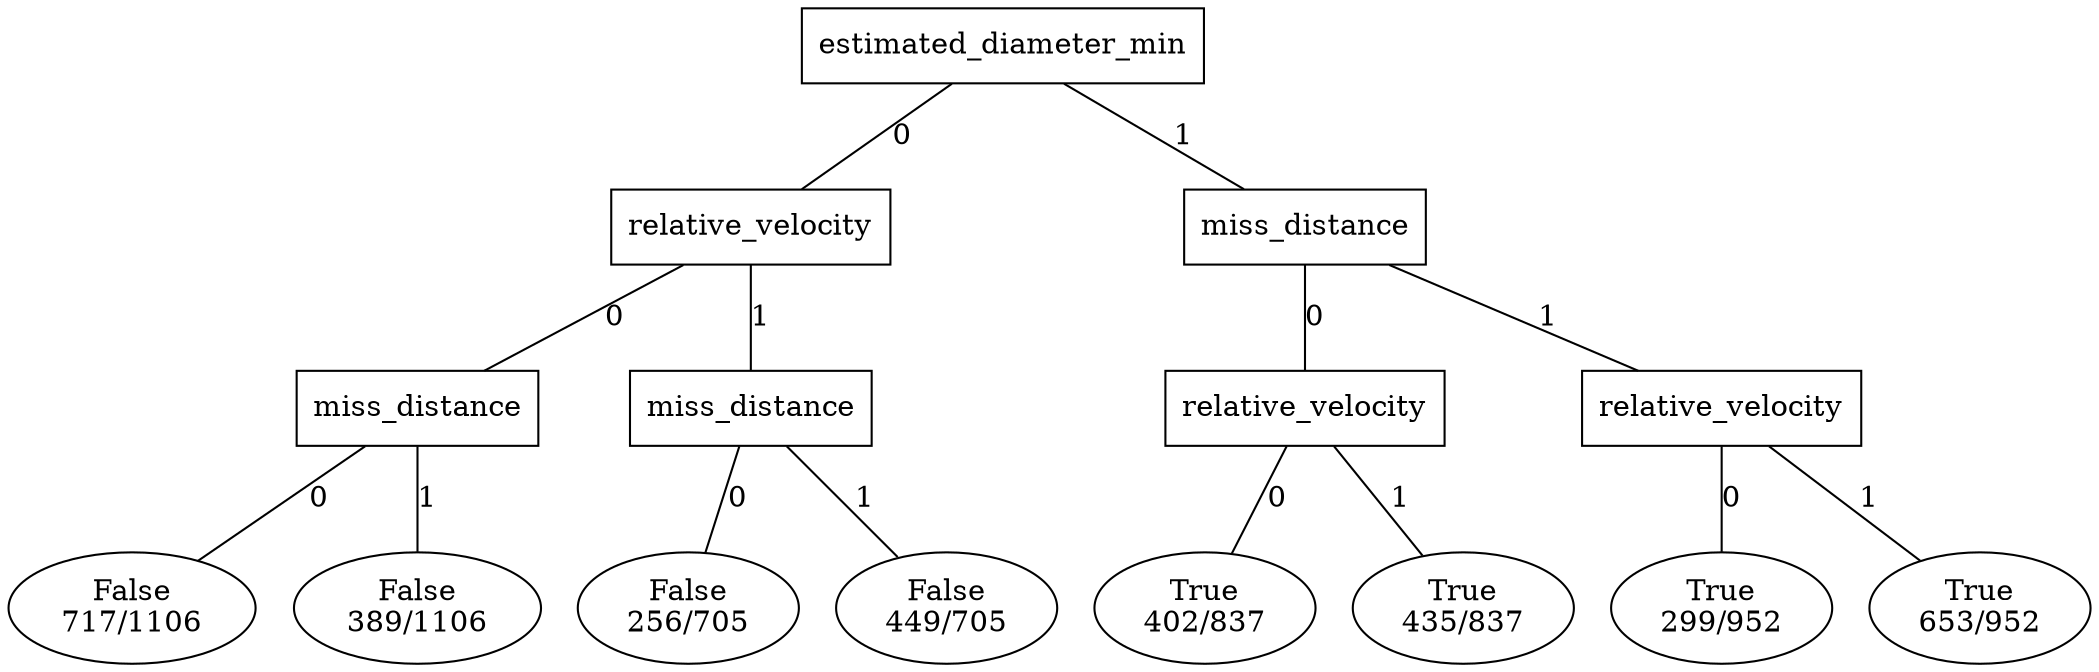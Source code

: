 strict graph {
	node0 [label=estimated_diameter_min shape=box]
	node1 [label=relative_velocity shape=box]
	node0 -- node1 [label=0]
	node2 [label=miss_distance shape=box]
	node1 -- node2 [label=0]
	node4 [label="False
717/1106" shape=ellipse]
	node2 -- node4 [label=0]
	node6 [label="False
389/1106" shape=ellipse]
	node2 -- node6 [label=1]
	node7 [label=miss_distance shape=box]
	node1 -- node7 [label=1]
	node9 [label="False
256/705" shape=ellipse]
	node7 -- node9 [label=0]
	node11 [label="False
449/705" shape=ellipse]
	node7 -- node11 [label=1]
	node12 [label=miss_distance shape=box]
	node0 -- node12 [label=1]
	node13 [label=relative_velocity shape=box]
	node12 -- node13 [label=0]
	node15 [label="True
402/837" shape=ellipse]
	node13 -- node15 [label=0]
	node17 [label="True
435/837" shape=ellipse]
	node13 -- node17 [label=1]
	node18 [label=relative_velocity shape=box]
	node12 -- node18 [label=1]
	node20 [label="True
299/952" shape=ellipse]
	node18 -- node20 [label=0]
	node22 [label="True
653/952" shape=ellipse]
	node18 -- node22 [label=1]
}

